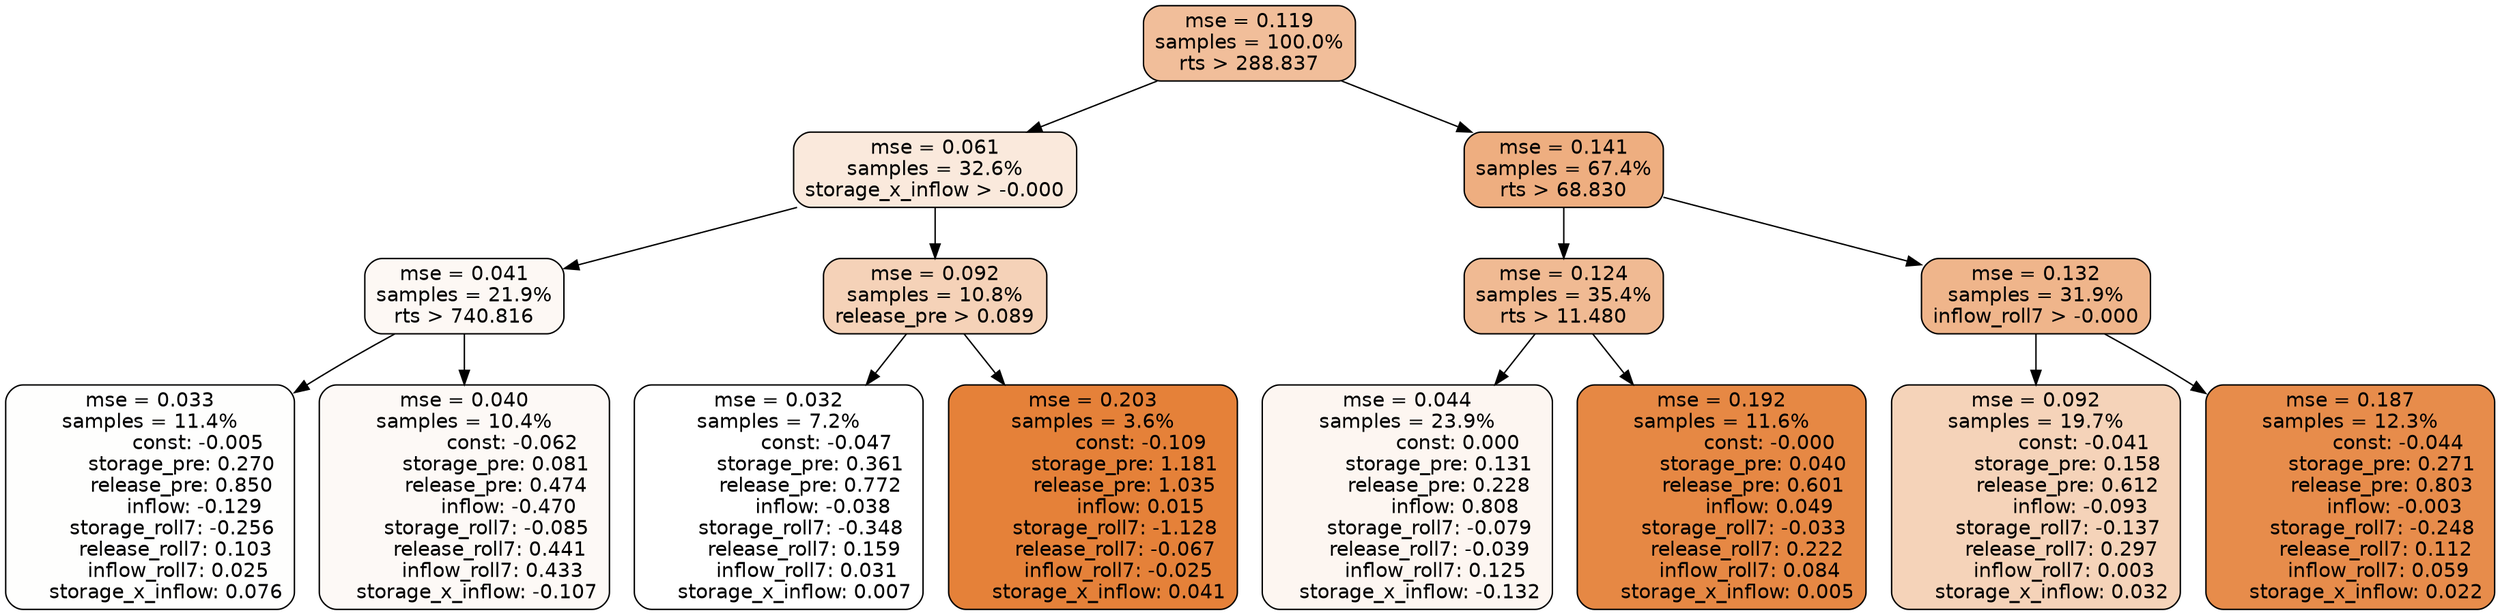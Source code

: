 digraph tree {
node [shape=rectangle, style="filled, rounded", color="black", fontname=helvetica] ;
edge [fontname=helvetica] ;
	"0" [label="mse = 0.119
samples = 100.0%
rts > 288.837", fillcolor="#f1be9a"]
	"8" [label="mse = 0.061
samples = 32.6%
storage_x_inflow > -0.000", fillcolor="#fae9dc"]
	"1" [label="mse = 0.141
samples = 67.4%
rts > 68.830", fillcolor="#eeae80"]
	"9" [label="mse = 0.041
samples = 21.9%
rts > 740.816", fillcolor="#fdf8f4"]
	"12" [label="mse = 0.092
samples = 10.8%
release_pre > 0.089", fillcolor="#f5d2b8"]
	"2" [label="mse = 0.124
samples = 35.4%
rts > 11.480", fillcolor="#f0ba93"]
	"5" [label="mse = 0.132
samples = 31.9%
inflow_roll7 > -0.000", fillcolor="#efb58b"]
	"11" [label="mse = 0.033
samples = 11.4%
               const: -0.005
          storage_pre: 0.270
          release_pre: 0.850
              inflow: -0.129
       storage_roll7: -0.256
        release_roll7: 0.103
         inflow_roll7: 0.025
     storage_x_inflow: 0.076", fillcolor="#fefefd"]
	"10" [label="mse = 0.040
samples = 10.4%
               const: -0.062
          storage_pre: 0.081
          release_pre: 0.474
              inflow: -0.470
       storage_roll7: -0.085
        release_roll7: 0.441
         inflow_roll7: 0.433
    storage_x_inflow: -0.107", fillcolor="#fdf9f6"]
	"13" [label="mse = 0.032
samples = 7.2%
               const: -0.047
          storage_pre: 0.361
          release_pre: 0.772
              inflow: -0.038
       storage_roll7: -0.348
        release_roll7: 0.159
         inflow_roll7: 0.031
     storage_x_inflow: 0.007", fillcolor="#ffffff"]
	"14" [label="mse = 0.203
samples = 3.6%
               const: -0.109
          storage_pre: 1.181
          release_pre: 1.035
               inflow: 0.015
       storage_roll7: -1.128
       release_roll7: -0.067
        inflow_roll7: -0.025
     storage_x_inflow: 0.041", fillcolor="#e58139"]
	"3" [label="mse = 0.044
samples = 23.9%
                const: 0.000
          storage_pre: 0.131
          release_pre: 0.228
               inflow: 0.808
       storage_roll7: -0.079
       release_roll7: -0.039
         inflow_roll7: 0.125
    storage_x_inflow: -0.132", fillcolor="#fdf6f1"]
	"4" [label="mse = 0.192
samples = 11.6%
               const: -0.000
          storage_pre: 0.040
          release_pre: 0.601
               inflow: 0.049
       storage_roll7: -0.033
        release_roll7: 0.222
         inflow_roll7: 0.084
     storage_x_inflow: 0.005", fillcolor="#e68844"]
	"6" [label="mse = 0.092
samples = 19.7%
               const: -0.041
          storage_pre: 0.158
          release_pre: 0.612
              inflow: -0.093
       storage_roll7: -0.137
        release_roll7: 0.297
         inflow_roll7: 0.003
     storage_x_inflow: 0.032", fillcolor="#f5d3b9"]
	"7" [label="mse = 0.187
samples = 12.3%
               const: -0.044
          storage_pre: 0.271
          release_pre: 0.803
              inflow: -0.003
       storage_roll7: -0.248
        release_roll7: 0.112
         inflow_roll7: 0.059
     storage_x_inflow: 0.022", fillcolor="#e78c4b"]

	"0" -> "1"
	"0" -> "8"
	"8" -> "9"
	"8" -> "12"
	"1" -> "2"
	"1" -> "5"
	"9" -> "10"
	"9" -> "11"
	"12" -> "13"
	"12" -> "14"
	"2" -> "3"
	"2" -> "4"
	"5" -> "6"
	"5" -> "7"
}